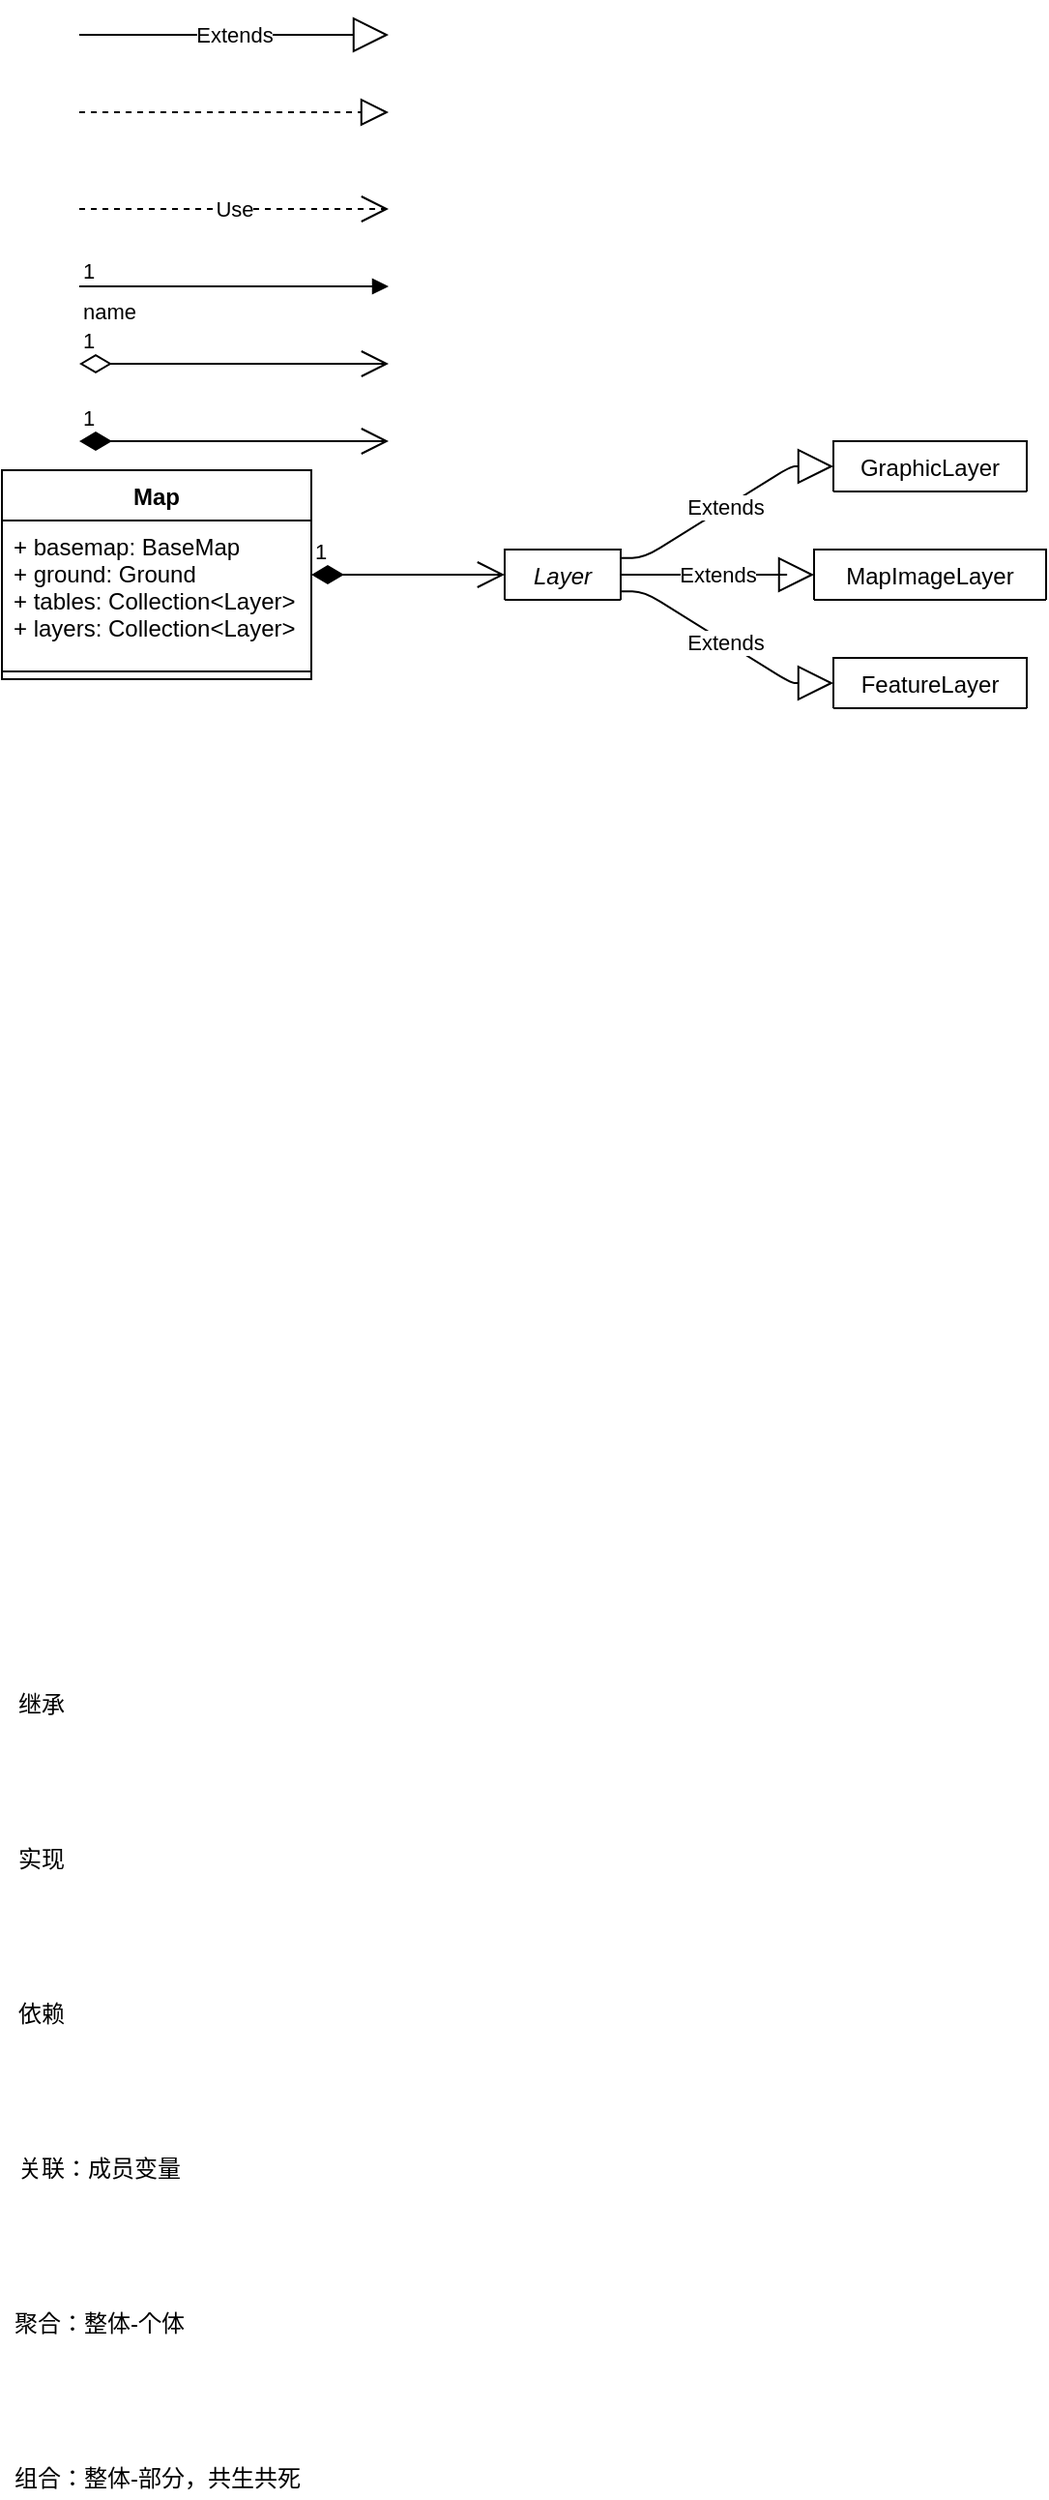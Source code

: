 <mxfile>
    <diagram id="wpgMHarCI7yDUVTcZana" name="第 1 页">
        <mxGraphModel dx="927" dy="1714" grid="1" gridSize="10" guides="1" tooltips="1" connect="1" arrows="1" fold="1" page="1" pageScale="1" pageWidth="827" pageHeight="1169" math="0" shadow="0">
            <root>
                <mxCell id="0"/>
                <mxCell id="1" parent="0"/>
                <mxCell id="2" value="Map" style="swimlane;fontStyle=1;align=center;verticalAlign=top;childLayout=stackLayout;horizontal=1;startSize=26;horizontalStack=0;resizeParent=1;resizeParentMax=0;resizeLast=0;collapsible=1;marginBottom=0;" vertex="1" parent="1">
                    <mxGeometry y="15" width="160" height="108" as="geometry">
                        <mxRectangle x="40" y="40" width="60" height="26" as="alternateBounds"/>
                    </mxGeometry>
                </mxCell>
                <mxCell id="3" value="+ basemap: BaseMap&#10;+ ground: Ground&#10;+ tables: Collection&lt;Layer&gt;&#10;+ layers: Collection&lt;Layer&gt;" style="text;strokeColor=none;fillColor=none;align=left;verticalAlign=top;spacingLeft=4;spacingRight=4;overflow=hidden;rotatable=0;points=[[0,0.5],[1,0.5]];portConstraint=eastwest;" vertex="1" parent="2">
                    <mxGeometry y="26" width="160" height="74" as="geometry"/>
                </mxCell>
                <mxCell id="4" value="" style="line;strokeWidth=1;fillColor=none;align=left;verticalAlign=middle;spacingTop=-1;spacingLeft=3;spacingRight=3;rotatable=0;labelPosition=right;points=[];portConstraint=eastwest;" vertex="1" parent="2">
                    <mxGeometry y="100" width="160" height="8" as="geometry"/>
                </mxCell>
                <mxCell id="24" value="Layer" style="swimlane;fontStyle=2;childLayout=stackLayout;horizontal=1;startSize=26;fillColor=none;horizontalStack=0;resizeParent=1;resizeParentMax=0;resizeLast=0;collapsible=1;marginBottom=0;" vertex="1" collapsed="1" parent="1">
                    <mxGeometry x="260" y="56" width="60" height="26" as="geometry">
                        <mxRectangle x="274" y="40" width="140" height="30" as="alternateBounds"/>
                    </mxGeometry>
                </mxCell>
                <mxCell id="30" value="FeatureLayer" style="swimlane;fontStyle=0;childLayout=stackLayout;horizontal=1;startSize=26;fillColor=none;horizontalStack=0;resizeParent=1;resizeParentMax=0;resizeLast=0;collapsible=1;marginBottom=0;" vertex="1" collapsed="1" parent="1">
                    <mxGeometry x="430" y="112" width="100" height="26" as="geometry">
                        <mxRectangle x="274" y="110" width="140" height="46" as="alternateBounds"/>
                    </mxGeometry>
                </mxCell>
                <mxCell id="54" value="要素服务" style="text;html=1;align=center;verticalAlign=middle;resizable=0;points=[];autosize=1;strokeColor=none;fillColor=none;" vertex="1" parent="30">
                    <mxGeometry y="26" width="100" height="20" as="geometry"/>
                </mxCell>
                <mxCell id="32" value="GraphicLayer" style="swimlane;fontStyle=0;childLayout=stackLayout;horizontal=1;startSize=26;fillColor=none;horizontalStack=0;resizeParent=1;resizeParentMax=0;resizeLast=0;collapsible=1;marginBottom=0;" vertex="1" collapsed="1" parent="1">
                    <mxGeometry x="430" width="100" height="26" as="geometry">
                        <mxRectangle x="414" y="110" width="140" height="46" as="alternateBounds"/>
                    </mxGeometry>
                </mxCell>
                <mxCell id="55" value="客户端图层" style="text;html=1;align=center;verticalAlign=middle;resizable=0;points=[];autosize=1;strokeColor=none;fillColor=none;" vertex="1" parent="32">
                    <mxGeometry y="26" width="100" height="20" as="geometry"/>
                </mxCell>
                <mxCell id="34" value="1" style="endArrow=open;html=1;endSize=12;startArrow=diamondThin;startSize=14;startFill=1;edgeStyle=orthogonalEdgeStyle;align=left;verticalAlign=bottom;noEdgeStyle=1;orthogonal=1;" edge="1" parent="1" source="2" target="24">
                    <mxGeometry x="-1" y="3" relative="1" as="geometry">
                        <mxPoint x="200" y="120" as="sourcePoint"/>
                        <mxPoint x="360" y="120" as="targetPoint"/>
                        <Array as="points">
                            <mxPoint x="172" y="69"/>
                            <mxPoint x="248" y="69"/>
                        </Array>
                    </mxGeometry>
                </mxCell>
                <mxCell id="35" value="MapImageLayer" style="swimlane;fontStyle=0;childLayout=stackLayout;horizontal=1;startSize=26;fillColor=none;horizontalStack=0;resizeParent=1;resizeParentMax=0;resizeLast=0;collapsible=1;marginBottom=0;" vertex="1" collapsed="1" parent="1">
                    <mxGeometry x="420" y="56" width="120" height="26" as="geometry">
                        <mxRectangle x="554" y="110" width="140" height="46" as="alternateBounds"/>
                    </mxGeometry>
                </mxCell>
                <mxCell id="56" value="地图服务" style="text;html=1;align=center;verticalAlign=middle;resizable=0;points=[];autosize=1;strokeColor=none;fillColor=none;" vertex="1" parent="35">
                    <mxGeometry y="26" width="120" height="20" as="geometry"/>
                </mxCell>
                <mxCell id="37" value="name" style="endArrow=block;endFill=1;html=1;edgeStyle=orthogonalEdgeStyle;align=left;verticalAlign=top;" edge="1" parent="1">
                    <mxGeometry x="-1" relative="1" as="geometry">
                        <mxPoint x="40" y="-80" as="sourcePoint"/>
                        <mxPoint x="200" y="-80" as="targetPoint"/>
                    </mxGeometry>
                </mxCell>
                <mxCell id="38" value="1" style="edgeLabel;resizable=0;html=1;align=left;verticalAlign=bottom;" connectable="0" vertex="1" parent="37">
                    <mxGeometry x="-1" relative="1" as="geometry"/>
                </mxCell>
                <mxCell id="42" value="1" style="endArrow=open;html=1;endSize=12;startArrow=diamondThin;startSize=14;startFill=0;edgeStyle=orthogonalEdgeStyle;align=left;verticalAlign=bottom;" edge="1" parent="1">
                    <mxGeometry x="-1" y="3" relative="1" as="geometry">
                        <mxPoint x="40" y="-40" as="sourcePoint"/>
                        <mxPoint x="200" y="-40" as="targetPoint"/>
                    </mxGeometry>
                </mxCell>
                <mxCell id="43" value="1" style="endArrow=open;html=1;endSize=12;startArrow=diamondThin;startSize=14;startFill=1;edgeStyle=orthogonalEdgeStyle;align=left;verticalAlign=bottom;" edge="1" parent="1">
                    <mxGeometry x="-1" y="3" relative="1" as="geometry">
                        <mxPoint x="40" as="sourcePoint"/>
                        <mxPoint x="200" as="targetPoint"/>
                    </mxGeometry>
                </mxCell>
                <mxCell id="44" value="Extends" style="endArrow=block;endSize=16;endFill=0;html=1;" edge="1" parent="1">
                    <mxGeometry width="160" relative="1" as="geometry">
                        <mxPoint x="40" y="-210" as="sourcePoint"/>
                        <mxPoint x="200" y="-210" as="targetPoint"/>
                    </mxGeometry>
                </mxCell>
                <mxCell id="45" value="" style="endArrow=block;dashed=1;endFill=0;endSize=12;html=1;" edge="1" parent="1">
                    <mxGeometry width="160" relative="1" as="geometry">
                        <mxPoint x="40" y="-170" as="sourcePoint"/>
                        <mxPoint x="200" y="-170" as="targetPoint"/>
                    </mxGeometry>
                </mxCell>
                <mxCell id="46" value="Use" style="endArrow=open;endSize=12;dashed=1;html=1;" edge="1" parent="1">
                    <mxGeometry width="160" relative="1" as="geometry">
                        <mxPoint x="40" y="-120" as="sourcePoint"/>
                        <mxPoint x="200" y="-120" as="targetPoint"/>
                    </mxGeometry>
                </mxCell>
                <mxCell id="48" value="继承" style="text;html=1;align=center;verticalAlign=middle;resizable=0;points=[];autosize=1;strokeColor=none;fillColor=none;" vertex="1" parent="1">
                    <mxGeometry y="643" width="40" height="20" as="geometry"/>
                </mxCell>
                <mxCell id="49" value="实现" style="text;html=1;align=center;verticalAlign=middle;resizable=0;points=[];autosize=1;strokeColor=none;fillColor=none;" vertex="1" parent="1">
                    <mxGeometry y="723" width="40" height="20" as="geometry"/>
                </mxCell>
                <mxCell id="50" value="依赖" style="text;html=1;align=center;verticalAlign=middle;resizable=0;points=[];autosize=1;strokeColor=none;fillColor=none;" vertex="1" parent="1">
                    <mxGeometry y="803" width="40" height="20" as="geometry"/>
                </mxCell>
                <mxCell id="51" value="关联：成员变量" style="text;html=1;align=center;verticalAlign=middle;resizable=0;points=[];autosize=1;strokeColor=none;fillColor=none;" vertex="1" parent="1">
                    <mxGeometry y="883" width="100" height="20" as="geometry"/>
                </mxCell>
                <mxCell id="52" value="聚合：整体-个体" style="text;html=1;align=center;verticalAlign=middle;resizable=0;points=[];autosize=1;strokeColor=none;fillColor=none;" vertex="1" parent="1">
                    <mxGeometry y="963" width="100" height="20" as="geometry"/>
                </mxCell>
                <mxCell id="53" value="组合：整体-部分，共生共死" style="text;html=1;align=center;verticalAlign=middle;resizable=0;points=[];autosize=1;strokeColor=none;fillColor=none;" vertex="1" parent="1">
                    <mxGeometry y="1043" width="160" height="20" as="geometry"/>
                </mxCell>
                <mxCell id="58" value="Extends" style="endArrow=block;endSize=16;endFill=0;html=1;noEdgeStyle=1;orthogonal=1;" edge="1" parent="1" source="24" target="30">
                    <mxGeometry width="160" relative="1" as="geometry">
                        <mxPoint x="340" y="70" as="sourcePoint"/>
                        <mxPoint x="340" y="110" as="targetPoint"/>
                        <Array as="points">
                            <mxPoint x="332" y="77.667"/>
                            <mxPoint x="408" y="125"/>
                        </Array>
                    </mxGeometry>
                </mxCell>
                <mxCell id="59" value="Extends" style="endArrow=block;endSize=16;endFill=0;html=1;noEdgeStyle=1;orthogonal=1;" edge="1" parent="1" source="24" target="32">
                    <mxGeometry width="160" relative="1" as="geometry">
                        <mxPoint x="420" y="50" as="sourcePoint"/>
                        <mxPoint x="540" y="150" as="targetPoint"/>
                        <Array as="points">
                            <mxPoint x="332" y="60.333"/>
                            <mxPoint x="408" y="13"/>
                        </Array>
                    </mxGeometry>
                </mxCell>
                <mxCell id="60" value="Extends" style="endArrow=block;endSize=16;endFill=0;html=1;noEdgeStyle=1;orthogonal=1;" edge="1" parent="1" source="24" target="35">
                    <mxGeometry width="160" relative="1" as="geometry">
                        <mxPoint x="440" y="50" as="sourcePoint"/>
                        <mxPoint x="600" y="50" as="targetPoint"/>
                        <Array as="points">
                            <mxPoint x="334" y="69"/>
                            <mxPoint x="408" y="69"/>
                        </Array>
                    </mxGeometry>
                </mxCell>
            </root>
        </mxGraphModel>
    </diagram>
</mxfile>